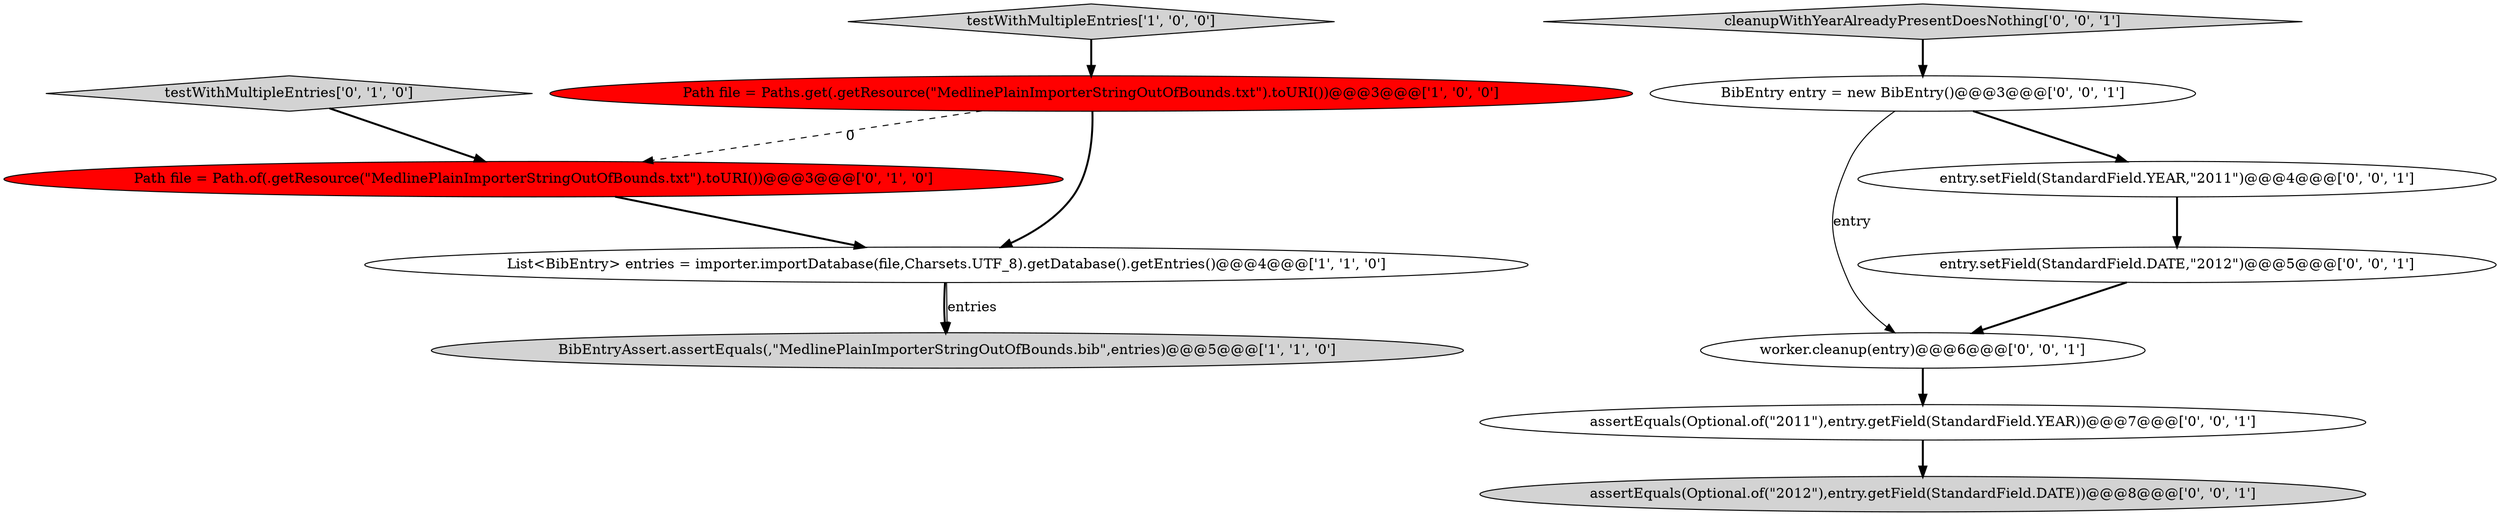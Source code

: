 digraph {
0 [style = filled, label = "BibEntryAssert.assertEquals(,\"MedlinePlainImporterStringOutOfBounds.bib\",entries)@@@5@@@['1', '1', '0']", fillcolor = lightgray, shape = ellipse image = "AAA0AAABBB1BBB"];
1 [style = filled, label = "testWithMultipleEntries['1', '0', '0']", fillcolor = lightgray, shape = diamond image = "AAA0AAABBB1BBB"];
2 [style = filled, label = "List<BibEntry> entries = importer.importDatabase(file,Charsets.UTF_8).getDatabase().getEntries()@@@4@@@['1', '1', '0']", fillcolor = white, shape = ellipse image = "AAA0AAABBB1BBB"];
5 [style = filled, label = "testWithMultipleEntries['0', '1', '0']", fillcolor = lightgray, shape = diamond image = "AAA0AAABBB2BBB"];
6 [style = filled, label = "worker.cleanup(entry)@@@6@@@['0', '0', '1']", fillcolor = white, shape = ellipse image = "AAA0AAABBB3BBB"];
7 [style = filled, label = "cleanupWithYearAlreadyPresentDoesNothing['0', '0', '1']", fillcolor = lightgray, shape = diamond image = "AAA0AAABBB3BBB"];
9 [style = filled, label = "assertEquals(Optional.of(\"2011\"),entry.getField(StandardField.YEAR))@@@7@@@['0', '0', '1']", fillcolor = white, shape = ellipse image = "AAA0AAABBB3BBB"];
3 [style = filled, label = "Path file = Paths.get(.getResource(\"MedlinePlainImporterStringOutOfBounds.txt\").toURI())@@@3@@@['1', '0', '0']", fillcolor = red, shape = ellipse image = "AAA1AAABBB1BBB"];
12 [style = filled, label = "assertEquals(Optional.of(\"2012\"),entry.getField(StandardField.DATE))@@@8@@@['0', '0', '1']", fillcolor = lightgray, shape = ellipse image = "AAA0AAABBB3BBB"];
8 [style = filled, label = "entry.setField(StandardField.YEAR,\"2011\")@@@4@@@['0', '0', '1']", fillcolor = white, shape = ellipse image = "AAA0AAABBB3BBB"];
10 [style = filled, label = "BibEntry entry = new BibEntry()@@@3@@@['0', '0', '1']", fillcolor = white, shape = ellipse image = "AAA0AAABBB3BBB"];
4 [style = filled, label = "Path file = Path.of(.getResource(\"MedlinePlainImporterStringOutOfBounds.txt\").toURI())@@@3@@@['0', '1', '0']", fillcolor = red, shape = ellipse image = "AAA1AAABBB2BBB"];
11 [style = filled, label = "entry.setField(StandardField.DATE,\"2012\")@@@5@@@['0', '0', '1']", fillcolor = white, shape = ellipse image = "AAA0AAABBB3BBB"];
1->3 [style = bold, label=""];
2->0 [style = bold, label=""];
9->12 [style = bold, label=""];
4->2 [style = bold, label=""];
6->9 [style = bold, label=""];
3->2 [style = bold, label=""];
10->8 [style = bold, label=""];
3->4 [style = dashed, label="0"];
8->11 [style = bold, label=""];
7->10 [style = bold, label=""];
5->4 [style = bold, label=""];
11->6 [style = bold, label=""];
2->0 [style = solid, label="entries"];
10->6 [style = solid, label="entry"];
}
